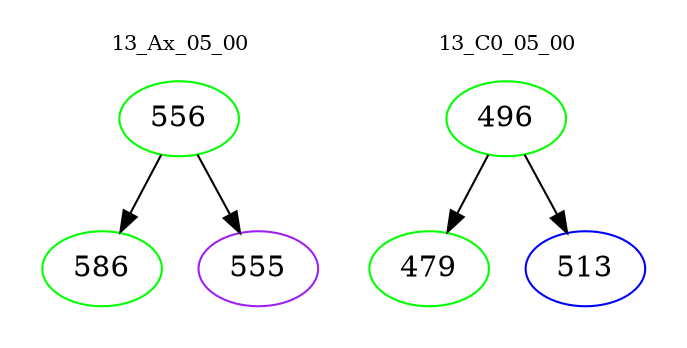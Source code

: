 digraph{
subgraph cluster_0 {
color = white
label = "13_Ax_05_00";
fontsize=10;
T0_556 [label="556", color="green"]
T0_556 -> T0_586 [color="black"]
T0_586 [label="586", color="green"]
T0_556 -> T0_555 [color="black"]
T0_555 [label="555", color="purple"]
}
subgraph cluster_1 {
color = white
label = "13_C0_05_00";
fontsize=10;
T1_496 [label="496", color="green"]
T1_496 -> T1_479 [color="black"]
T1_479 [label="479", color="green"]
T1_496 -> T1_513 [color="black"]
T1_513 [label="513", color="blue"]
}
}
